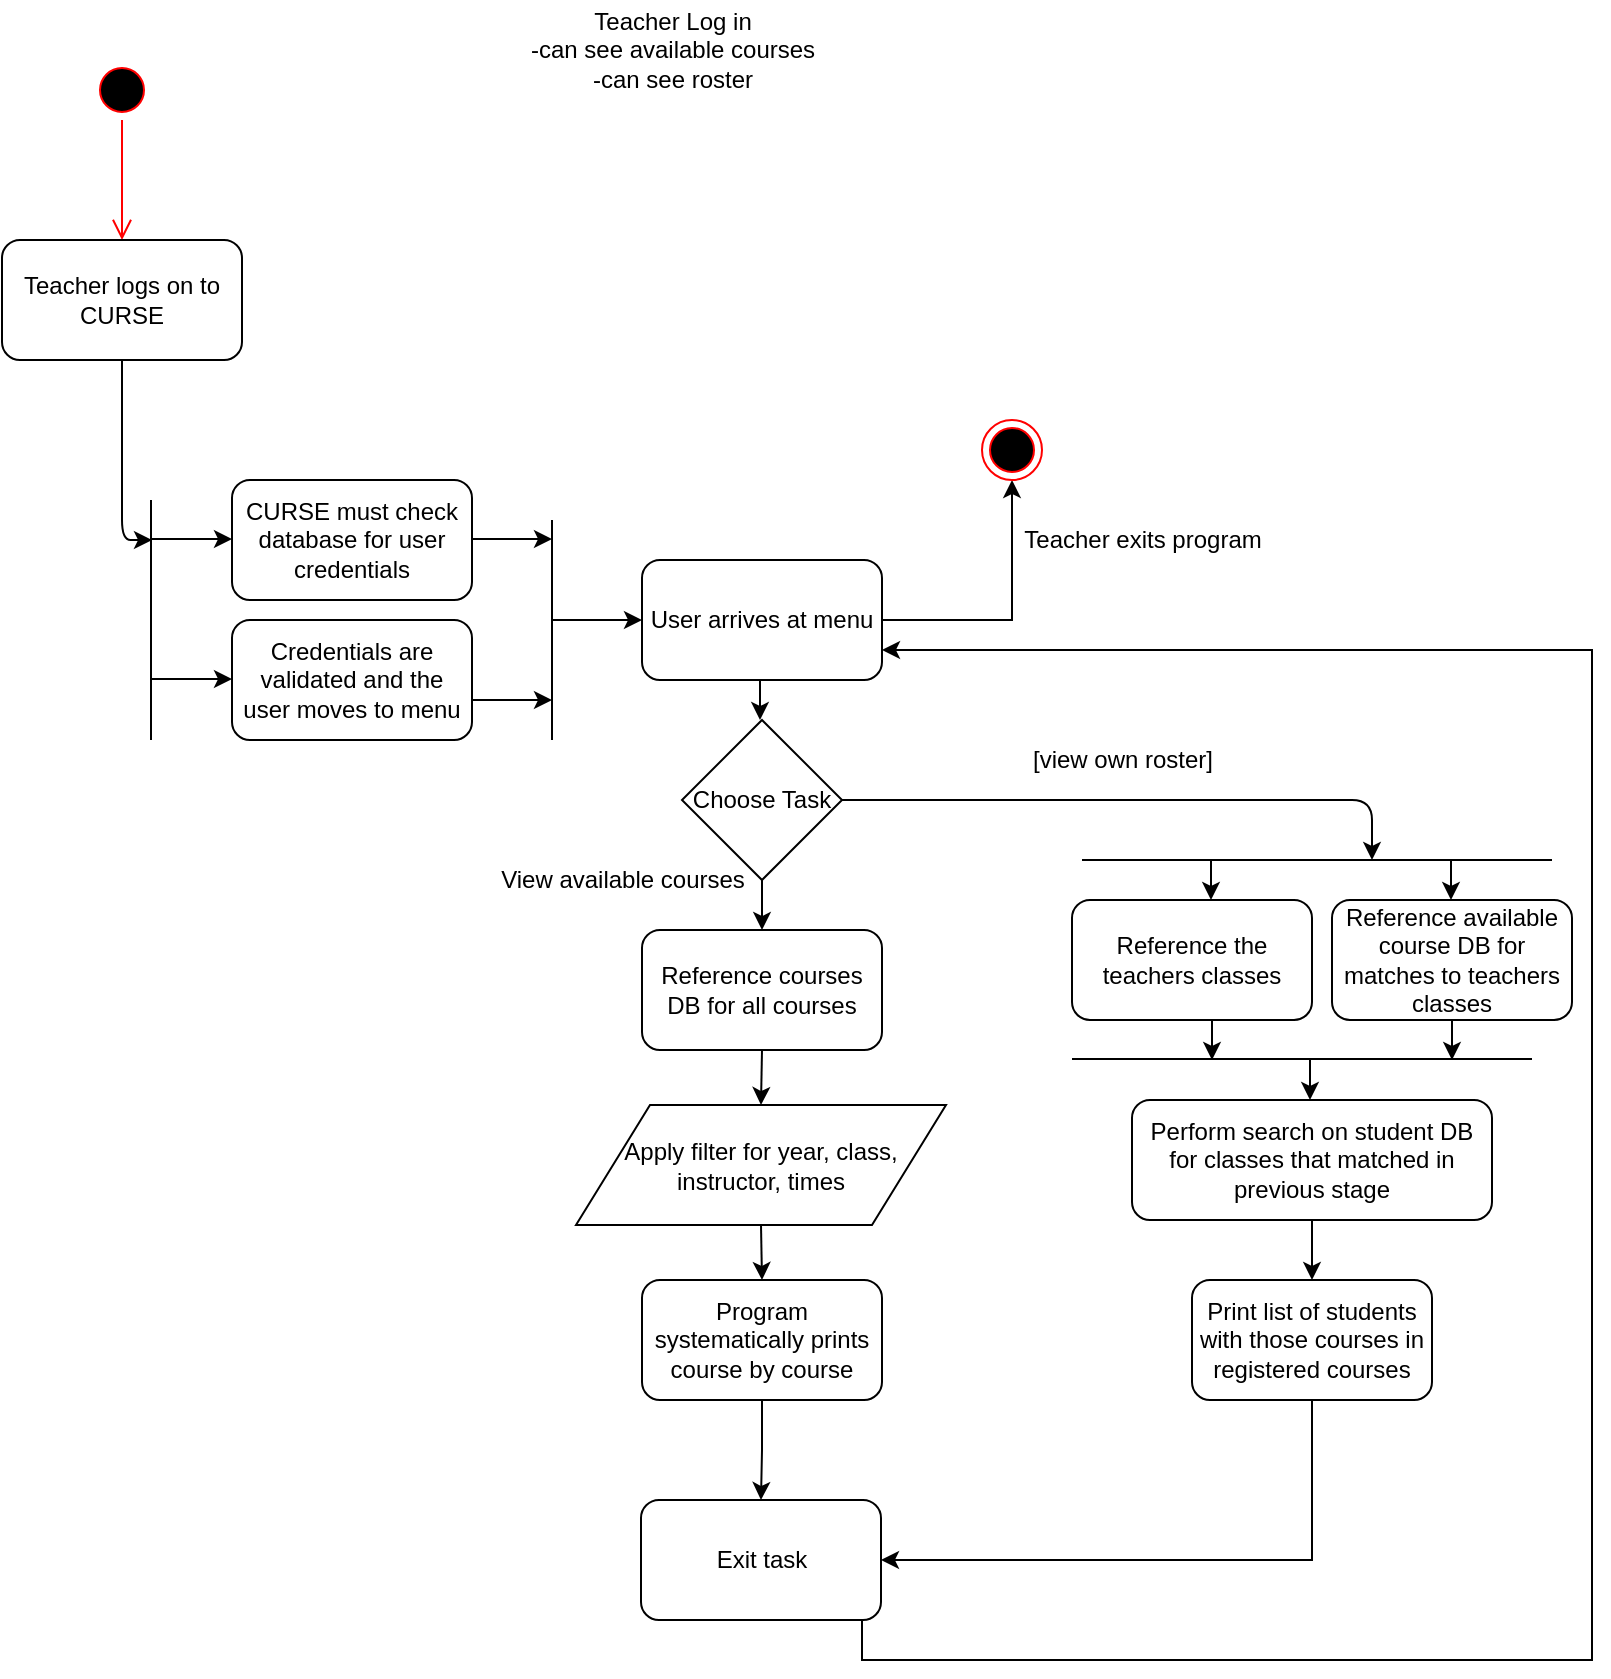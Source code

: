 <mxfile version="10.7.5" type="device"><diagram id="KzV5jisgvI3P5JsCJ3Mg" name="Page-1"><mxGraphModel dx="1394" dy="715" grid="1" gridSize="10" guides="1" tooltips="1" connect="1" arrows="1" fold="1" page="1" pageScale="1" pageWidth="850" pageHeight="1100" math="0" shadow="0"><root><mxCell id="0"/><mxCell id="1" parent="0"/><mxCell id="ByGuvdmldyF5iGttp1__-1" value="" style="ellipse;html=1;shape=startState;fillColor=#000000;strokeColor=#ff0000;" parent="1" vertex="1"><mxGeometry x="90" y="40" width="30" height="30" as="geometry"/></mxCell><mxCell id="ByGuvdmldyF5iGttp1__-2" value="" style="edgeStyle=orthogonalEdgeStyle;html=1;verticalAlign=bottom;endArrow=open;endSize=8;strokeColor=#ff0000;" parent="1" source="ByGuvdmldyF5iGttp1__-1" edge="1"><mxGeometry relative="1" as="geometry"><mxPoint x="105" y="130" as="targetPoint"/></mxGeometry></mxCell><mxCell id="ByGuvdmldyF5iGttp1__-3" value="Teacher logs on to CURSE" style="rounded=1;whiteSpace=wrap;html=1;" parent="1" vertex="1"><mxGeometry x="45" y="130" width="120" height="60" as="geometry"/></mxCell><mxCell id="ByGuvdmldyF5iGttp1__-4" value="Teacher Log in&lt;br&gt;-can see available courses&lt;br&gt;-can see roster&lt;br&gt;" style="text;html=1;resizable=0;autosize=1;align=center;verticalAlign=middle;points=[];fillColor=none;strokeColor=none;rounded=0;" parent="1" vertex="1"><mxGeometry x="300" y="10" width="160" height="50" as="geometry"/></mxCell><mxCell id="ByGuvdmldyF5iGttp1__-5" value="" style="endArrow=classic;html=1;" parent="1" edge="1"><mxGeometry width="50" height="50" relative="1" as="geometry"><mxPoint x="105" y="190" as="sourcePoint"/><mxPoint x="120" y="280" as="targetPoint"/><Array as="points"><mxPoint x="105" y="280"/></Array></mxGeometry></mxCell><mxCell id="ByGuvdmldyF5iGttp1__-6" value="CURSE must check database for user credentials" style="rounded=1;whiteSpace=wrap;html=1;" parent="1" vertex="1"><mxGeometry x="160" y="250" width="120" height="60" as="geometry"/></mxCell><mxCell id="ByGuvdmldyF5iGttp1__-7" value="" style="endArrow=none;html=1;" parent="1" edge="1"><mxGeometry width="50" height="50" relative="1" as="geometry"><mxPoint x="119.5" y="380" as="sourcePoint"/><mxPoint x="119.5" y="260" as="targetPoint"/></mxGeometry></mxCell><mxCell id="ByGuvdmldyF5iGttp1__-8" value="" style="endArrow=classic;html=1;" parent="1" edge="1"><mxGeometry width="50" height="50" relative="1" as="geometry"><mxPoint x="120" y="279.5" as="sourcePoint"/><mxPoint x="160" y="279.5" as="targetPoint"/></mxGeometry></mxCell><mxCell id="ByGuvdmldyF5iGttp1__-9" value="Credentials are validated and the user moves to menu" style="rounded=1;whiteSpace=wrap;html=1;" parent="1" vertex="1"><mxGeometry x="160" y="320" width="120" height="60" as="geometry"/></mxCell><mxCell id="ByGuvdmldyF5iGttp1__-10" value="" style="endArrow=classic;html=1;" parent="1" edge="1"><mxGeometry width="50" height="50" relative="1" as="geometry"><mxPoint x="120" y="349.5" as="sourcePoint"/><mxPoint x="160" y="349.5" as="targetPoint"/></mxGeometry></mxCell><mxCell id="ByGuvdmldyF5iGttp1__-11" value="" style="endArrow=classic;html=1;" parent="1" edge="1"><mxGeometry width="50" height="50" relative="1" as="geometry"><mxPoint x="280" y="360" as="sourcePoint"/><mxPoint x="320" y="360" as="targetPoint"/></mxGeometry></mxCell><mxCell id="ByGuvdmldyF5iGttp1__-12" value="" style="endArrow=classic;html=1;" parent="1" edge="1"><mxGeometry width="50" height="50" relative="1" as="geometry"><mxPoint x="280" y="279.5" as="sourcePoint"/><mxPoint x="320" y="279.5" as="targetPoint"/></mxGeometry></mxCell><mxCell id="ByGuvdmldyF5iGttp1__-13" value="" style="endArrow=none;html=1;" parent="1" edge="1"><mxGeometry width="50" height="50" relative="1" as="geometry"><mxPoint x="320" y="380" as="sourcePoint"/><mxPoint x="320" y="270" as="targetPoint"/></mxGeometry></mxCell><mxCell id="ByGuvdmldyF5iGttp1__-75" style="edgeStyle=orthogonalEdgeStyle;rounded=0;orthogonalLoop=1;jettySize=auto;html=1;exitX=1;exitY=0.5;exitDx=0;exitDy=0;entryX=0.5;entryY=1;entryDx=0;entryDy=0;" parent="1" source="ByGuvdmldyF5iGttp1__-14" target="ByGuvdmldyF5iGttp1__-71" edge="1"><mxGeometry relative="1" as="geometry"/></mxCell><mxCell id="ByGuvdmldyF5iGttp1__-14" value="User arrives at menu" style="rounded=1;whiteSpace=wrap;html=1;" parent="1" vertex="1"><mxGeometry x="365" y="290" width="120" height="60" as="geometry"/></mxCell><mxCell id="ByGuvdmldyF5iGttp1__-37" style="edgeStyle=orthogonalEdgeStyle;rounded=0;orthogonalLoop=1;jettySize=auto;html=1;exitX=0.5;exitY=1;exitDx=0;exitDy=0;entryX=0.5;entryY=0;entryDx=0;entryDy=0;" parent="1" source="ByGuvdmldyF5iGttp1__-15" target="ByGuvdmldyF5iGttp1__-27" edge="1"><mxGeometry relative="1" as="geometry"/></mxCell><mxCell id="ByGuvdmldyF5iGttp1__-15" value="Choose Task" style="rhombus;whiteSpace=wrap;html=1;" parent="1" vertex="1"><mxGeometry x="385" y="370" width="80" height="80" as="geometry"/></mxCell><mxCell id="ByGuvdmldyF5iGttp1__-16" value="" style="endArrow=classic;html=1;" parent="1" edge="1"><mxGeometry width="50" height="50" relative="1" as="geometry"><mxPoint x="424" y="350" as="sourcePoint"/><mxPoint x="424" y="370" as="targetPoint"/></mxGeometry></mxCell><mxCell id="ByGuvdmldyF5iGttp1__-17" value="" style="endArrow=classic;html=1;entryX=0;entryY=0.5;entryDx=0;entryDy=0;" parent="1" target="ByGuvdmldyF5iGttp1__-14" edge="1"><mxGeometry width="50" height="50" relative="1" as="geometry"><mxPoint x="320" y="320" as="sourcePoint"/><mxPoint x="370" y="270" as="targetPoint"/></mxGeometry></mxCell><mxCell id="ByGuvdmldyF5iGttp1__-34" style="edgeStyle=orthogonalEdgeStyle;rounded=0;orthogonalLoop=1;jettySize=auto;html=1;exitX=0.5;exitY=1;exitDx=0;exitDy=0;" parent="1" source="ByGuvdmldyF5iGttp1__-18" edge="1"><mxGeometry relative="1" as="geometry"><mxPoint x="650" y="540" as="targetPoint"/></mxGeometry></mxCell><mxCell id="ByGuvdmldyF5iGttp1__-18" value="Reference the teachers classes" style="rounded=1;whiteSpace=wrap;html=1;" parent="1" vertex="1"><mxGeometry x="580" y="460" width="120" height="60" as="geometry"/></mxCell><mxCell id="ByGuvdmldyF5iGttp1__-44" style="edgeStyle=orthogonalEdgeStyle;rounded=0;orthogonalLoop=1;jettySize=auto;html=1;exitX=0.5;exitY=1;exitDx=0;exitDy=0;" parent="1" source="ByGuvdmldyF5iGttp1__-19" edge="1"><mxGeometry relative="1" as="geometry"><mxPoint x="770" y="540" as="targetPoint"/></mxGeometry></mxCell><mxCell id="ByGuvdmldyF5iGttp1__-19" value="Reference available course DB for matches to teachers classes" style="rounded=1;whiteSpace=wrap;html=1;" parent="1" vertex="1"><mxGeometry x="710" y="460" width="120" height="60" as="geometry"/></mxCell><mxCell id="ByGuvdmldyF5iGttp1__-20" value="" style="endArrow=none;html=1;" parent="1" edge="1"><mxGeometry width="50" height="50" relative="1" as="geometry"><mxPoint x="585" y="440" as="sourcePoint"/><mxPoint x="820" y="440" as="targetPoint"/></mxGeometry></mxCell><mxCell id="ByGuvdmldyF5iGttp1__-21" value="" style="endArrow=classic;html=1;exitX=1;exitY=0.5;exitDx=0;exitDy=0;" parent="1" source="ByGuvdmldyF5iGttp1__-15" edge="1"><mxGeometry width="50" height="50" relative="1" as="geometry"><mxPoint x="610" y="380" as="sourcePoint"/><mxPoint x="730" y="440" as="targetPoint"/><Array as="points"><mxPoint x="730" y="410"/></Array></mxGeometry></mxCell><mxCell id="ByGuvdmldyF5iGttp1__-22" value="" style="endArrow=classic;html=1;" parent="1" edge="1"><mxGeometry width="50" height="50" relative="1" as="geometry"><mxPoint x="649.5" y="440" as="sourcePoint"/><mxPoint x="649.5" y="460" as="targetPoint"/></mxGeometry></mxCell><mxCell id="ByGuvdmldyF5iGttp1__-23" value="" style="endArrow=classic;html=1;" parent="1" edge="1"><mxGeometry width="50" height="50" relative="1" as="geometry"><mxPoint x="769.5" y="440" as="sourcePoint"/><mxPoint x="769.5" y="460" as="targetPoint"/></mxGeometry></mxCell><mxCell id="ByGuvdmldyF5iGttp1__-24" value="[view own roster]&lt;br&gt;" style="text;html=1;resizable=0;autosize=1;align=center;verticalAlign=middle;points=[];fillColor=none;strokeColor=none;rounded=0;" parent="1" vertex="1"><mxGeometry x="550" y="380" width="110" height="20" as="geometry"/></mxCell><mxCell id="ByGuvdmldyF5iGttp1__-25" value="" style="endArrow=none;html=1;" parent="1" edge="1"><mxGeometry width="50" height="50" relative="1" as="geometry"><mxPoint x="580" y="539.5" as="sourcePoint"/><mxPoint x="810" y="539.5" as="targetPoint"/></mxGeometry></mxCell><mxCell id="IQXWB8HNU9NrSmp3jUkh-2" style="edgeStyle=orthogonalEdgeStyle;rounded=0;orthogonalLoop=1;jettySize=auto;html=1;exitX=0.5;exitY=1;exitDx=0;exitDy=0;entryX=0.5;entryY=0;entryDx=0;entryDy=0;" edge="1" parent="1" source="ByGuvdmldyF5iGttp1__-26" target="IQXWB8HNU9NrSmp3jUkh-1"><mxGeometry relative="1" as="geometry"/></mxCell><mxCell id="ByGuvdmldyF5iGttp1__-26" value="Perform search on student DB for classes that matched in previous stage" style="rounded=1;whiteSpace=wrap;html=1;" parent="1" vertex="1"><mxGeometry x="610" y="560" width="180" height="60" as="geometry"/></mxCell><mxCell id="ByGuvdmldyF5iGttp1__-32" style="edgeStyle=orthogonalEdgeStyle;rounded=0;orthogonalLoop=1;jettySize=auto;html=1;exitX=0.5;exitY=1;exitDx=0;exitDy=0;entryX=0.5;entryY=0;entryDx=0;entryDy=0;" parent="1" source="ByGuvdmldyF5iGttp1__-27" target="ByGuvdmldyF5iGttp1__-30" edge="1"><mxGeometry relative="1" as="geometry"/></mxCell><mxCell id="ByGuvdmldyF5iGttp1__-27" value="Reference courses DB for all courses" style="rounded=1;whiteSpace=wrap;html=1;" parent="1" vertex="1"><mxGeometry x="365" y="475" width="120" height="60" as="geometry"/></mxCell><mxCell id="ByGuvdmldyF5iGttp1__-41" style="edgeStyle=orthogonalEdgeStyle;rounded=0;orthogonalLoop=1;jettySize=auto;html=1;exitX=0.5;exitY=1;exitDx=0;exitDy=0;entryX=0.5;entryY=0;entryDx=0;entryDy=0;" parent="1" source="ByGuvdmldyF5iGttp1__-28" target="ByGuvdmldyF5iGttp1__-40" edge="1"><mxGeometry relative="1" as="geometry"/></mxCell><mxCell id="ByGuvdmldyF5iGttp1__-28" value="Program systematically prints course by course" style="rounded=1;whiteSpace=wrap;html=1;" parent="1" vertex="1"><mxGeometry x="365" y="650" width="120" height="60" as="geometry"/></mxCell><mxCell id="ByGuvdmldyF5iGttp1__-33" style="edgeStyle=orthogonalEdgeStyle;rounded=0;orthogonalLoop=1;jettySize=auto;html=1;exitX=0.5;exitY=1;exitDx=0;exitDy=0;entryX=0.5;entryY=0;entryDx=0;entryDy=0;" parent="1" source="ByGuvdmldyF5iGttp1__-30" target="ByGuvdmldyF5iGttp1__-28" edge="1"><mxGeometry relative="1" as="geometry"/></mxCell><mxCell id="ByGuvdmldyF5iGttp1__-30" value="Apply filter for year, class, instructor, times" style="shape=parallelogram;perimeter=parallelogramPerimeter;whiteSpace=wrap;html=1;" parent="1" vertex="1"><mxGeometry x="332" y="562.5" width="185" height="60" as="geometry"/></mxCell><mxCell id="ByGuvdmldyF5iGttp1__-36" value="" style="endArrow=classic;html=1;" parent="1" edge="1"><mxGeometry width="50" height="50" relative="1" as="geometry"><mxPoint x="699" y="540" as="sourcePoint"/><mxPoint x="699" y="560" as="targetPoint"/></mxGeometry></mxCell><mxCell id="ByGuvdmldyF5iGttp1__-76" style="edgeStyle=orthogonalEdgeStyle;rounded=0;orthogonalLoop=1;jettySize=auto;html=1;exitX=0.75;exitY=1;exitDx=0;exitDy=0;entryX=1;entryY=0.75;entryDx=0;entryDy=0;" parent="1" source="ByGuvdmldyF5iGttp1__-40" target="ByGuvdmldyF5iGttp1__-14" edge="1"><mxGeometry relative="1" as="geometry"><Array as="points"><mxPoint x="475" y="840"/><mxPoint x="840" y="840"/><mxPoint x="840" y="335"/></Array></mxGeometry></mxCell><mxCell id="ByGuvdmldyF5iGttp1__-40" value="Exit task" style="rounded=1;whiteSpace=wrap;html=1;" parent="1" vertex="1"><mxGeometry x="364.5" y="760" width="120" height="60" as="geometry"/></mxCell><mxCell id="ByGuvdmldyF5iGttp1__-71" value="" style="ellipse;html=1;shape=endState;fillColor=#000000;strokeColor=#ff0000;" parent="1" vertex="1"><mxGeometry x="535" y="220" width="30" height="30" as="geometry"/></mxCell><mxCell id="ByGuvdmldyF5iGttp1__-73" value="Teacher exits program&lt;br&gt;" style="text;html=1;resizable=0;autosize=1;align=center;verticalAlign=middle;points=[];fillColor=none;strokeColor=none;rounded=0;" parent="1" vertex="1"><mxGeometry x="550" y="270" width="130" height="20" as="geometry"/></mxCell><mxCell id="IQXWB8HNU9NrSmp3jUkh-3" style="edgeStyle=orthogonalEdgeStyle;rounded=0;orthogonalLoop=1;jettySize=auto;html=1;exitX=0.5;exitY=1;exitDx=0;exitDy=0;entryX=1;entryY=0.5;entryDx=0;entryDy=0;" edge="1" parent="1" source="IQXWB8HNU9NrSmp3jUkh-1" target="ByGuvdmldyF5iGttp1__-40"><mxGeometry relative="1" as="geometry"/></mxCell><mxCell id="IQXWB8HNU9NrSmp3jUkh-1" value="Print list of students with those courses in registered courses" style="rounded=1;whiteSpace=wrap;html=1;" vertex="1" parent="1"><mxGeometry x="640" y="650" width="120" height="60" as="geometry"/></mxCell><mxCell id="IQXWB8HNU9NrSmp3jUkh-4" value="View available courses" style="text;html=1;resizable=0;autosize=1;align=center;verticalAlign=middle;points=[];fillColor=none;strokeColor=none;rounded=0;" vertex="1" parent="1"><mxGeometry x="284.5" y="440" width="140" height="20" as="geometry"/></mxCell></root></mxGraphModel></diagram></mxfile>